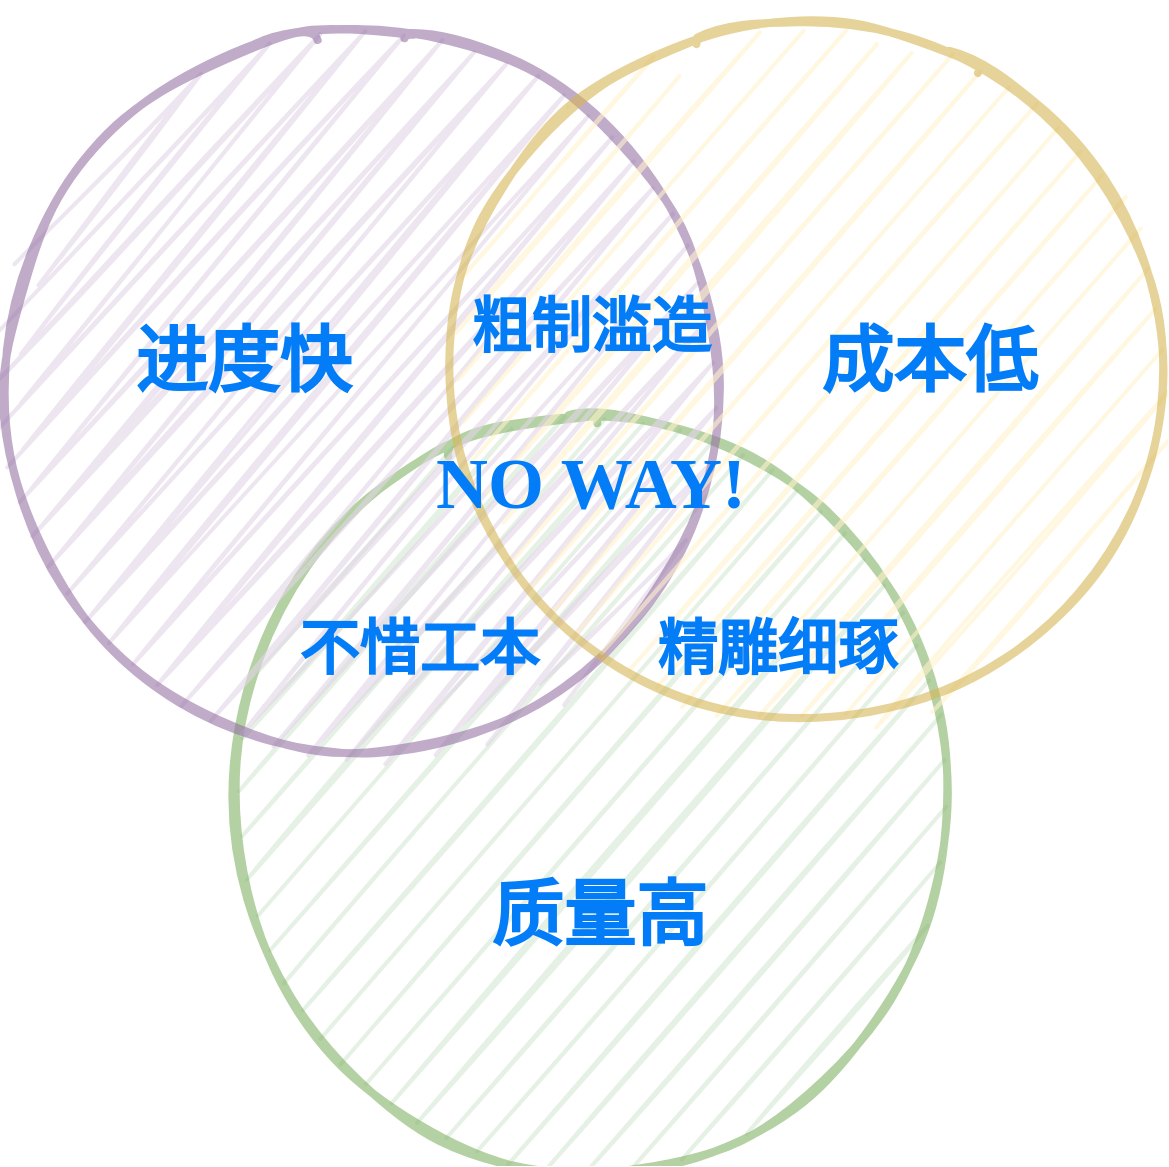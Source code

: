<mxfile version="15.8.7" type="device"><diagram id="3228e29e-7158-1315-38df-8450db1d8a1d" name="Page-1"><mxGraphModel dx="1106" dy="997" grid="1" gridSize="10" guides="1" tooltips="1" connect="1" arrows="1" fold="1" page="1" pageScale="1" pageWidth="1169" pageHeight="827" background="none" math="0" shadow="0"><root><mxCell id="0"/><mxCell id="1" parent="0"/><mxCell id="jvKUyTsRVm4S_rFVWCuW-21540" value="" style="group;fontStyle=1" parent="1" vertex="1" connectable="0"><mxGeometry x="410" y="230" width="579.5" height="578.5" as="geometry"/></mxCell><mxCell id="21531" value="" style="ellipse;fillColor=#d5e8d4;opacity=60;strokeColor=#82b366;html=1;fontFamily=FZJingLeiS-R-GB;fontSize=36;sketch=1;fontStyle=1;strokeWidth=4;" parent="jvKUyTsRVm4S_rFVWCuW-21540" vertex="1"><mxGeometry x="114.469" y="212.361" width="357.716" height="366.139" as="geometry"/></mxCell><mxCell id="21532" value="" style="ellipse;fillColor=#e1d5e7;opacity=60;strokeColor=#9673a6;html=1;fontFamily=FZJingLeiS-R-GB;fontSize=36;sketch=1;fillStyle=zigzag;fontStyle=1;strokeWidth=4;" parent="jvKUyTsRVm4S_rFVWCuW-21540" vertex="1"><mxGeometry y="20" width="357.72" height="346.14" as="geometry"/></mxCell><mxCell id="21533" value="" style="ellipse;fillColor=#fff2cc;opacity=60;strokeColor=#d6b656;html=1;fontFamily=FZJingLeiS-R-GB;fontSize=36;sketch=1;fontStyle=1;strokeWidth=4;" parent="jvKUyTsRVm4S_rFVWCuW-21540" vertex="1"><mxGeometry x="221.784" width="357.716" height="366.139" as="geometry"/></mxCell><mxCell id="21534" value="进度快" style="text;fontSize=36;align=center;verticalAlign=middle;html=1;fontColor=#027CF7;fontFamily=FZJingLeiS-R-GB;sketch=1;strokeColor=none;fillColor=none;fontStyle=1" parent="jvKUyTsRVm4S_rFVWCuW-21540" vertex="1"><mxGeometry x="50.852" y="153.778" width="135.932" height="51.259" as="geometry"/></mxCell><mxCell id="21535" value="成本低" style="text;fontSize=36;align=center;verticalAlign=middle;html=1;fontColor=#027CF7;fontFamily=FZJingLeiS-R-GB;sketch=1;strokeColor=none;fillColor=none;fontStyle=1" parent="jvKUyTsRVm4S_rFVWCuW-21540" vertex="1"><mxGeometry x="394.025" y="153.778" width="135.932" height="51.259" as="geometry"/></mxCell><mxCell id="21536" value="质量高" style="text;fontSize=36;align=center;verticalAlign=middle;html=1;fontColor=#027CF7;fontFamily=FZJingLeiS-R-GB;sketch=1;strokeColor=none;fillColor=none;fontStyle=1" parent="jvKUyTsRVm4S_rFVWCuW-21540" vertex="1"><mxGeometry x="228.938" y="430.43" width="135.932" height="51.259" as="geometry"/></mxCell><mxCell id="21537" value="&lt;font style=&quot;font-size: 30px&quot;&gt;粗制滥造&lt;/font&gt;" style="text;align=center;html=1;fontColor=#027CF7;fontSize=36;fontFamily=FZJingLeiS-R-GB;sketch=1;strokeColor=none;fillColor=none;fontStyle=1" parent="jvKUyTsRVm4S_rFVWCuW-21540" vertex="1"><mxGeometry x="279.019" y="131.81" width="28.617" height="29.291" as="geometry"/></mxCell><mxCell id="21538" value="&lt;font style=&quot;font-size: 30px&quot;&gt;不惜工本&lt;/font&gt;" style="text;align=center;html=1;fontColor=#027CF7;fontSize=36;fontFamily=FZJingLeiS-R-GB;sketch=1;strokeColor=none;fillColor=none;fontStyle=1" parent="jvKUyTsRVm4S_rFVWCuW-21540" vertex="1"><mxGeometry x="193.167" y="292.911" width="28.617" height="29.291" as="geometry"/></mxCell><mxCell id="21539" value="&lt;font style=&quot;font-size: 30px&quot;&gt;精雕细琢&lt;/font&gt;" style="text;align=center;html=1;fontColor=#027CF7;fontSize=36;fontFamily=FZJingLeiS-R-GB;sketch=1;strokeColor=none;fillColor=none;fontStyle=1" parent="jvKUyTsRVm4S_rFVWCuW-21540" vertex="1"><mxGeometry x="372.025" y="292.911" width="28.617" height="29.291" as="geometry"/></mxCell><mxCell id="21540" value="&lt;span&gt;NO WAY!&lt;/span&gt;" style="text;align=center;html=1;fontColor=#027CF7;fontSize=36;fontFamily=FZJingLeiS-R-GB;sketch=1;strokeColor=none;fillColor=none;fontStyle=1" parent="jvKUyTsRVm4S_rFVWCuW-21540" vertex="1"><mxGeometry x="279.019" y="212.362" width="28.617" height="29.291" as="geometry"/></mxCell></root></mxGraphModel></diagram></mxfile>